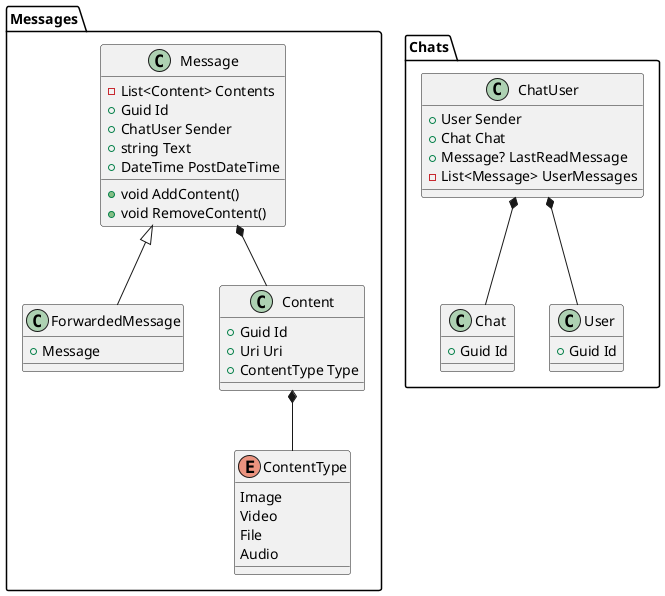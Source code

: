 @startuml Domain Entities
package Messages {
    Message <|-- ForwardedMessage
    
    class Message{
        - List<Content> Contents
        + Guid Id
        + ChatUser Sender
        + string Text
        + DateTime PostDateTime
        + void AddContent()
        + void RemoveContent()
    }
    class ForwardedMessage {
        + Message
    }
    
    enum ContentType {
        Image
        Video
        File
        Audio
    }
    
    class Content {
        + Guid Id
        + Uri Uri
        + ContentType Type
    }
    
    Content *-- ContentType
    Message *-- Content
}

package Chats{
    class Chat{
        + Guid Id
    }
    
    class User{
        + Guid Id
    }
    
    class ChatUser {
        + User Sender
        + Chat Chat
        + Message? LastReadMessage
        - List<Message> UserMessages
    }
    
    ChatUser *-- Chat
    ChatUser *-- User
}
@enduml